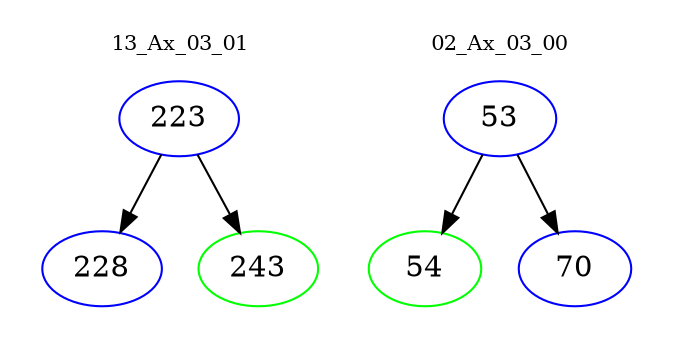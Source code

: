 digraph{
subgraph cluster_0 {
color = white
label = "13_Ax_03_01";
fontsize=10;
T0_223 [label="223", color="blue"]
T0_223 -> T0_228 [color="black"]
T0_228 [label="228", color="blue"]
T0_223 -> T0_243 [color="black"]
T0_243 [label="243", color="green"]
}
subgraph cluster_1 {
color = white
label = "02_Ax_03_00";
fontsize=10;
T1_53 [label="53", color="blue"]
T1_53 -> T1_54 [color="black"]
T1_54 [label="54", color="green"]
T1_53 -> T1_70 [color="black"]
T1_70 [label="70", color="blue"]
}
}
